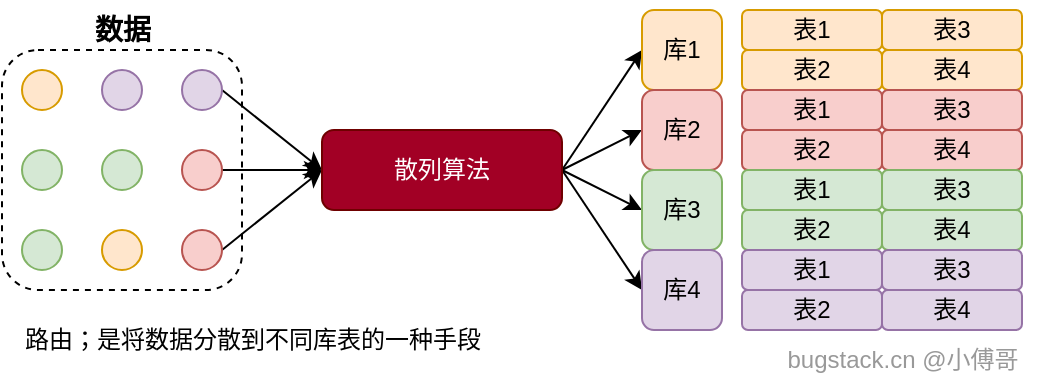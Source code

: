 <mxfile version="20.2.8" type="device"><diagram id="i3Fc3WM9ru0jJM_PJEQN" name="第 1 页"><mxGraphModel dx="1234" dy="789" grid="0" gridSize="10" guides="1" tooltips="1" connect="1" arrows="1" fold="1" page="1" pageScale="1" pageWidth="900" pageHeight="1600" math="0" shadow="0"><root><mxCell id="0"/><mxCell id="1" parent="0"/><mxCell id="_nKQh3y5w3qEFuUWqPx4-1" value="" style="ellipse;whiteSpace=wrap;html=1;aspect=fixed;fillColor=#ffe6cc;strokeColor=#d79b00;" vertex="1" parent="1"><mxGeometry x="90" y="250" width="20" height="20" as="geometry"/></mxCell><mxCell id="_nKQh3y5w3qEFuUWqPx4-2" value="" style="ellipse;whiteSpace=wrap;html=1;aspect=fixed;fillColor=#e1d5e7;strokeColor=#9673a6;" vertex="1" parent="1"><mxGeometry x="130" y="250" width="20" height="20" as="geometry"/></mxCell><mxCell id="_nKQh3y5w3qEFuUWqPx4-14" style="rounded=0;orthogonalLoop=1;jettySize=auto;html=1;exitX=1;exitY=0.5;exitDx=0;exitDy=0;entryX=0;entryY=0.5;entryDx=0;entryDy=0;" edge="1" parent="1" source="_nKQh3y5w3qEFuUWqPx4-3" target="_nKQh3y5w3qEFuUWqPx4-12"><mxGeometry relative="1" as="geometry"/></mxCell><mxCell id="_nKQh3y5w3qEFuUWqPx4-3" value="" style="ellipse;whiteSpace=wrap;html=1;aspect=fixed;fillColor=#e1d5e7;strokeColor=#9673a6;" vertex="1" parent="1"><mxGeometry x="170" y="250" width="20" height="20" as="geometry"/></mxCell><mxCell id="_nKQh3y5w3qEFuUWqPx4-4" value="" style="ellipse;whiteSpace=wrap;html=1;aspect=fixed;fillColor=#d5e8d4;strokeColor=#82b366;" vertex="1" parent="1"><mxGeometry x="90" y="290" width="20" height="20" as="geometry"/></mxCell><mxCell id="_nKQh3y5w3qEFuUWqPx4-5" value="" style="ellipse;whiteSpace=wrap;html=1;aspect=fixed;fillColor=#d5e8d4;strokeColor=#82b366;" vertex="1" parent="1"><mxGeometry x="130" y="290" width="20" height="20" as="geometry"/></mxCell><mxCell id="_nKQh3y5w3qEFuUWqPx4-13" style="edgeStyle=orthogonalEdgeStyle;rounded=0;orthogonalLoop=1;jettySize=auto;html=1;exitX=1;exitY=0.5;exitDx=0;exitDy=0;entryX=0;entryY=0.5;entryDx=0;entryDy=0;" edge="1" parent="1" source="_nKQh3y5w3qEFuUWqPx4-6" target="_nKQh3y5w3qEFuUWqPx4-12"><mxGeometry relative="1" as="geometry"/></mxCell><mxCell id="_nKQh3y5w3qEFuUWqPx4-6" value="" style="ellipse;whiteSpace=wrap;html=1;aspect=fixed;fillColor=#f8cecc;strokeColor=#b85450;" vertex="1" parent="1"><mxGeometry x="170" y="290" width="20" height="20" as="geometry"/></mxCell><mxCell id="_nKQh3y5w3qEFuUWqPx4-9" value="" style="ellipse;whiteSpace=wrap;html=1;aspect=fixed;fillColor=#d5e8d4;strokeColor=#82b366;" vertex="1" parent="1"><mxGeometry x="90" y="330" width="20" height="20" as="geometry"/></mxCell><mxCell id="_nKQh3y5w3qEFuUWqPx4-10" value="" style="ellipse;whiteSpace=wrap;html=1;aspect=fixed;fillColor=#ffe6cc;strokeColor=#d79b00;" vertex="1" parent="1"><mxGeometry x="130" y="330" width="20" height="20" as="geometry"/></mxCell><mxCell id="_nKQh3y5w3qEFuUWqPx4-15" style="edgeStyle=none;rounded=0;orthogonalLoop=1;jettySize=auto;html=1;exitX=1;exitY=0.5;exitDx=0;exitDy=0;entryX=0;entryY=0.5;entryDx=0;entryDy=0;" edge="1" parent="1" source="_nKQh3y5w3qEFuUWqPx4-11" target="_nKQh3y5w3qEFuUWqPx4-12"><mxGeometry relative="1" as="geometry"/></mxCell><mxCell id="_nKQh3y5w3qEFuUWqPx4-11" value="" style="ellipse;whiteSpace=wrap;html=1;aspect=fixed;fillColor=#f8cecc;strokeColor=#b85450;" vertex="1" parent="1"><mxGeometry x="170" y="330" width="20" height="20" as="geometry"/></mxCell><mxCell id="_nKQh3y5w3qEFuUWqPx4-36" style="edgeStyle=none;rounded=0;orthogonalLoop=1;jettySize=auto;html=1;exitX=1;exitY=0.5;exitDx=0;exitDy=0;entryX=0;entryY=0.5;entryDx=0;entryDy=0;" edge="1" parent="1" source="_nKQh3y5w3qEFuUWqPx4-12" target="_nKQh3y5w3qEFuUWqPx4-17"><mxGeometry relative="1" as="geometry"/></mxCell><mxCell id="_nKQh3y5w3qEFuUWqPx4-37" style="edgeStyle=none;rounded=0;orthogonalLoop=1;jettySize=auto;html=1;exitX=1;exitY=0.5;exitDx=0;exitDy=0;entryX=0;entryY=0.5;entryDx=0;entryDy=0;" edge="1" parent="1" source="_nKQh3y5w3qEFuUWqPx4-12" target="_nKQh3y5w3qEFuUWqPx4-18"><mxGeometry relative="1" as="geometry"/></mxCell><mxCell id="_nKQh3y5w3qEFuUWqPx4-38" style="edgeStyle=none;rounded=0;orthogonalLoop=1;jettySize=auto;html=1;exitX=1;exitY=0.5;exitDx=0;exitDy=0;entryX=0;entryY=0.5;entryDx=0;entryDy=0;" edge="1" parent="1" source="_nKQh3y5w3qEFuUWqPx4-12" target="_nKQh3y5w3qEFuUWqPx4-19"><mxGeometry relative="1" as="geometry"/></mxCell><mxCell id="_nKQh3y5w3qEFuUWqPx4-39" style="edgeStyle=none;rounded=0;orthogonalLoop=1;jettySize=auto;html=1;exitX=1;exitY=0.5;exitDx=0;exitDy=0;entryX=0;entryY=0.5;entryDx=0;entryDy=0;" edge="1" parent="1" source="_nKQh3y5w3qEFuUWqPx4-12" target="_nKQh3y5w3qEFuUWqPx4-16"><mxGeometry relative="1" as="geometry"/></mxCell><mxCell id="_nKQh3y5w3qEFuUWqPx4-12" value="散列算法" style="rounded=1;whiteSpace=wrap;html=1;fillColor=#a20025;fontColor=#ffffff;strokeColor=#6F0000;" vertex="1" parent="1"><mxGeometry x="240" y="280" width="120" height="40" as="geometry"/></mxCell><mxCell id="_nKQh3y5w3qEFuUWqPx4-16" value="库1" style="rounded=1;whiteSpace=wrap;html=1;fillColor=#ffe6cc;strokeColor=#d79b00;" vertex="1" parent="1"><mxGeometry x="400" y="220" width="40" height="40" as="geometry"/></mxCell><mxCell id="_nKQh3y5w3qEFuUWqPx4-17" value="库2" style="rounded=1;whiteSpace=wrap;html=1;fillColor=#f8cecc;strokeColor=#b85450;" vertex="1" parent="1"><mxGeometry x="400" y="260" width="40" height="40" as="geometry"/></mxCell><mxCell id="_nKQh3y5w3qEFuUWqPx4-18" value="库3" style="rounded=1;whiteSpace=wrap;html=1;fillColor=#d5e8d4;strokeColor=#82b366;" vertex="1" parent="1"><mxGeometry x="400" y="300" width="40" height="40" as="geometry"/></mxCell><mxCell id="_nKQh3y5w3qEFuUWqPx4-19" value="库4" style="rounded=1;whiteSpace=wrap;html=1;fillColor=#e1d5e7;strokeColor=#9673a6;" vertex="1" parent="1"><mxGeometry x="400" y="340" width="40" height="40" as="geometry"/></mxCell><mxCell id="_nKQh3y5w3qEFuUWqPx4-20" value="表1" style="rounded=1;whiteSpace=wrap;html=1;fillColor=#ffe6cc;strokeColor=#d79b00;" vertex="1" parent="1"><mxGeometry x="450" y="220" width="70" height="20" as="geometry"/></mxCell><mxCell id="_nKQh3y5w3qEFuUWqPx4-21" value="表2" style="rounded=1;whiteSpace=wrap;html=1;fillColor=#ffe6cc;strokeColor=#d79b00;" vertex="1" parent="1"><mxGeometry x="450" y="240" width="70" height="20" as="geometry"/></mxCell><mxCell id="_nKQh3y5w3qEFuUWqPx4-22" value="表3" style="rounded=1;whiteSpace=wrap;html=1;fillColor=#ffe6cc;strokeColor=#d79b00;" vertex="1" parent="1"><mxGeometry x="520" y="220" width="70" height="20" as="geometry"/></mxCell><mxCell id="_nKQh3y5w3qEFuUWqPx4-23" value="表4" style="rounded=1;whiteSpace=wrap;html=1;fillColor=#ffe6cc;strokeColor=#d79b00;" vertex="1" parent="1"><mxGeometry x="520" y="240" width="70" height="20" as="geometry"/></mxCell><mxCell id="_nKQh3y5w3qEFuUWqPx4-24" value="表1" style="rounded=1;whiteSpace=wrap;html=1;fillColor=#f8cecc;strokeColor=#b85450;" vertex="1" parent="1"><mxGeometry x="450" y="260" width="70" height="20" as="geometry"/></mxCell><mxCell id="_nKQh3y5w3qEFuUWqPx4-25" value="表2" style="rounded=1;whiteSpace=wrap;html=1;fillColor=#f8cecc;strokeColor=#b85450;" vertex="1" parent="1"><mxGeometry x="450" y="280" width="70" height="20" as="geometry"/></mxCell><mxCell id="_nKQh3y5w3qEFuUWqPx4-26" value="表3" style="rounded=1;whiteSpace=wrap;html=1;fillColor=#f8cecc;strokeColor=#b85450;" vertex="1" parent="1"><mxGeometry x="520" y="260" width="70" height="20" as="geometry"/></mxCell><mxCell id="_nKQh3y5w3qEFuUWqPx4-27" value="表4" style="rounded=1;whiteSpace=wrap;html=1;fillColor=#f8cecc;strokeColor=#b85450;" vertex="1" parent="1"><mxGeometry x="520" y="280" width="70" height="20" as="geometry"/></mxCell><mxCell id="_nKQh3y5w3qEFuUWqPx4-28" value="表1" style="rounded=1;whiteSpace=wrap;html=1;fillColor=#d5e8d4;strokeColor=#82b366;" vertex="1" parent="1"><mxGeometry x="450" y="300" width="70" height="20" as="geometry"/></mxCell><mxCell id="_nKQh3y5w3qEFuUWqPx4-29" value="表2" style="rounded=1;whiteSpace=wrap;html=1;fillColor=#d5e8d4;strokeColor=#82b366;" vertex="1" parent="1"><mxGeometry x="450" y="320" width="70" height="20" as="geometry"/></mxCell><mxCell id="_nKQh3y5w3qEFuUWqPx4-30" value="表3" style="rounded=1;whiteSpace=wrap;html=1;fillColor=#d5e8d4;strokeColor=#82b366;" vertex="1" parent="1"><mxGeometry x="520" y="300" width="70" height="20" as="geometry"/></mxCell><mxCell id="_nKQh3y5w3qEFuUWqPx4-31" value="表4" style="rounded=1;whiteSpace=wrap;html=1;fillColor=#d5e8d4;strokeColor=#82b366;" vertex="1" parent="1"><mxGeometry x="520" y="320" width="70" height="20" as="geometry"/></mxCell><mxCell id="_nKQh3y5w3qEFuUWqPx4-32" value="表1" style="rounded=1;whiteSpace=wrap;html=1;fillColor=#e1d5e7;strokeColor=#9673a6;" vertex="1" parent="1"><mxGeometry x="450" y="340" width="70" height="20" as="geometry"/></mxCell><mxCell id="_nKQh3y5w3qEFuUWqPx4-33" value="表2" style="rounded=1;whiteSpace=wrap;html=1;fillColor=#e1d5e7;strokeColor=#9673a6;" vertex="1" parent="1"><mxGeometry x="450" y="360" width="70" height="20" as="geometry"/></mxCell><mxCell id="_nKQh3y5w3qEFuUWqPx4-34" value="表3" style="rounded=1;whiteSpace=wrap;html=1;fillColor=#e1d5e7;strokeColor=#9673a6;" vertex="1" parent="1"><mxGeometry x="520" y="340" width="70" height="20" as="geometry"/></mxCell><mxCell id="_nKQh3y5w3qEFuUWqPx4-35" value="表4" style="rounded=1;whiteSpace=wrap;html=1;fillColor=#e1d5e7;strokeColor=#9673a6;" vertex="1" parent="1"><mxGeometry x="520" y="360" width="70" height="20" as="geometry"/></mxCell><mxCell id="_nKQh3y5w3qEFuUWqPx4-40" value="路由；是将数据分散到不同库表的一种手段" style="text;html=1;align=center;verticalAlign=middle;resizable=0;points=[];autosize=1;strokeColor=none;fillColor=none;" vertex="1" parent="1"><mxGeometry x="80" y="370" width="250" height="30" as="geometry"/></mxCell><mxCell id="_nKQh3y5w3qEFuUWqPx4-41" value="&lt;font color=&quot;#999999&quot;&gt;bugstack.cn @小傅哥&lt;/font&gt;" style="text;html=1;align=center;verticalAlign=middle;resizable=0;points=[];autosize=1;strokeColor=none;fillColor=none;" vertex="1" parent="1"><mxGeometry x="460" y="380" width="140" height="30" as="geometry"/></mxCell><mxCell id="_nKQh3y5w3qEFuUWqPx4-42" value="" style="rounded=1;whiteSpace=wrap;html=1;fontColor=#999999;fillColor=none;dashed=1;" vertex="1" parent="1"><mxGeometry x="80" y="240" width="120" height="120" as="geometry"/></mxCell><mxCell id="_nKQh3y5w3qEFuUWqPx4-43" value="&lt;b&gt;&lt;font style=&quot;font-size: 14px;&quot; color=&quot;#000000&quot;&gt;数据&lt;/font&gt;&lt;/b&gt;" style="text;html=1;align=center;verticalAlign=middle;resizable=0;points=[];autosize=1;strokeColor=none;fillColor=none;fontColor=#999999;" vertex="1" parent="1"><mxGeometry x="115" y="215" width="50" height="30" as="geometry"/></mxCell></root></mxGraphModel></diagram></mxfile>